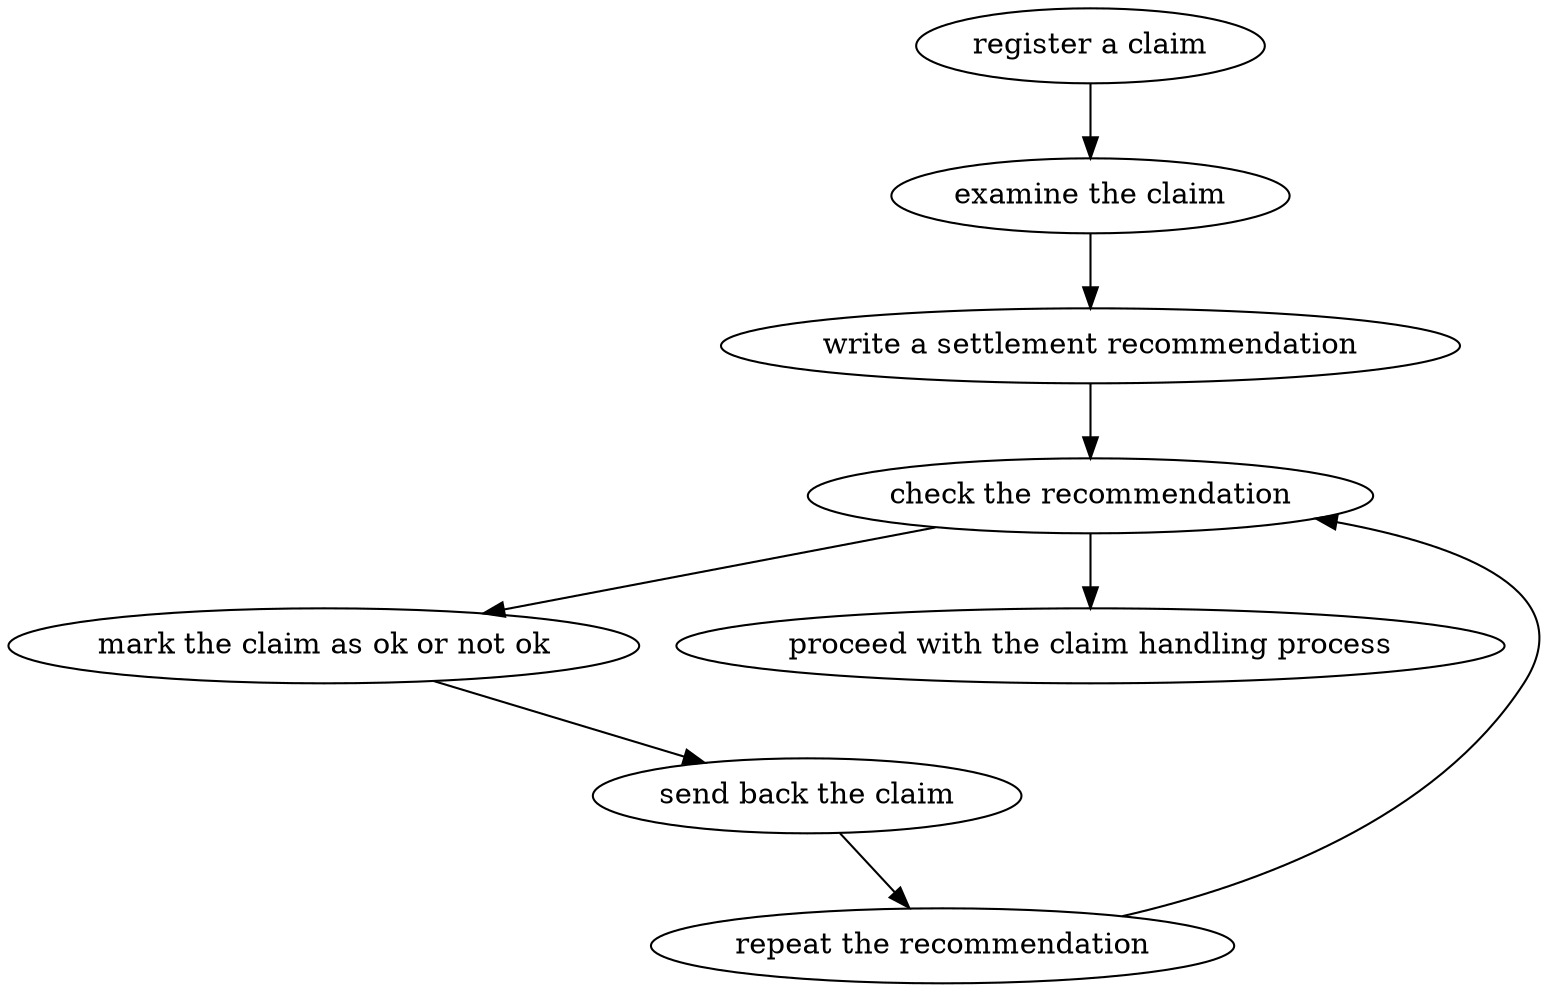 strict digraph "doc-3.3" {
	graph [name="doc-3.3"];
	"register a claim"	[attrs="{'type': 'Activity', 'label': 'register a claim'}"];
	"examine the claim"	[attrs="{'type': 'Activity', 'label': 'examine the claim'}"];
	"register a claim" -> "examine the claim"	[attrs="{'type': 'flow', 'label': 'flow'}"];
	"write a settlement recommendation"	[attrs="{'type': 'Activity', 'label': 'write a settlement recommendation'}"];
	"examine the claim" -> "write a settlement recommendation"	[attrs="{'type': 'flow', 'label': 'flow'}"];
	"check the recommendation"	[attrs="{'type': 'Activity', 'label': 'check the recommendation'}"];
	"write a settlement recommendation" -> "check the recommendation"	[attrs="{'type': 'flow', 'label': 'flow'}"];
	"mark the claim as ok or not ok"	[attrs="{'type': 'Activity', 'label': 'mark the claim as ok or not ok'}"];
	"check the recommendation" -> "mark the claim as ok or not ok"	[attrs="{'type': 'flow', 'label': 'flow'}"];
	"proceed with the claim handling process"	[attrs="{'type': 'Activity', 'label': 'proceed with the claim handling process'}"];
	"check the recommendation" -> "proceed with the claim handling process"	[attrs="{'type': 'flow', 'label': 'flow'}"];
	"send back the claim"	[attrs="{'type': 'Activity', 'label': 'send back the claim'}"];
	"mark the claim as ok or not ok" -> "send back the claim"	[attrs="{'type': 'flow', 'label': 'flow'}"];
	"repeat the recommendation"	[attrs="{'type': 'Activity', 'label': 'repeat the recommendation'}"];
	"send back the claim" -> "repeat the recommendation"	[attrs="{'type': 'flow', 'label': 'flow'}"];
	"repeat the recommendation" -> "check the recommendation"	[attrs="{'type': 'flow', 'label': 'flow'}"];
}
